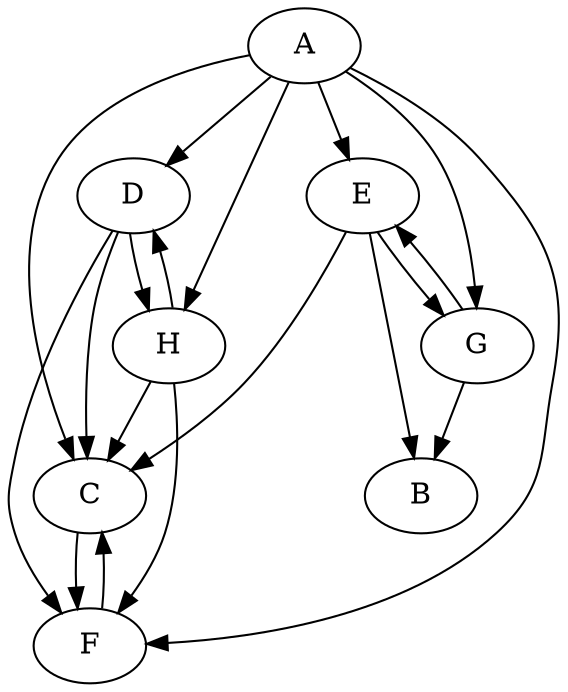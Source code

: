 digraph G {
A;
B;
C;
D;
E;
F;
G;
H;

E -> B;
G -> B;
A -> C;
D -> C;
E -> C;
F -> C;
H -> C;
A -> D;
H -> D;
A -> E;
G -> E;
A -> F;
C -> F;
D -> F;
H -> F;
A -> G;
E -> G;
A -> H;
D -> H;


}